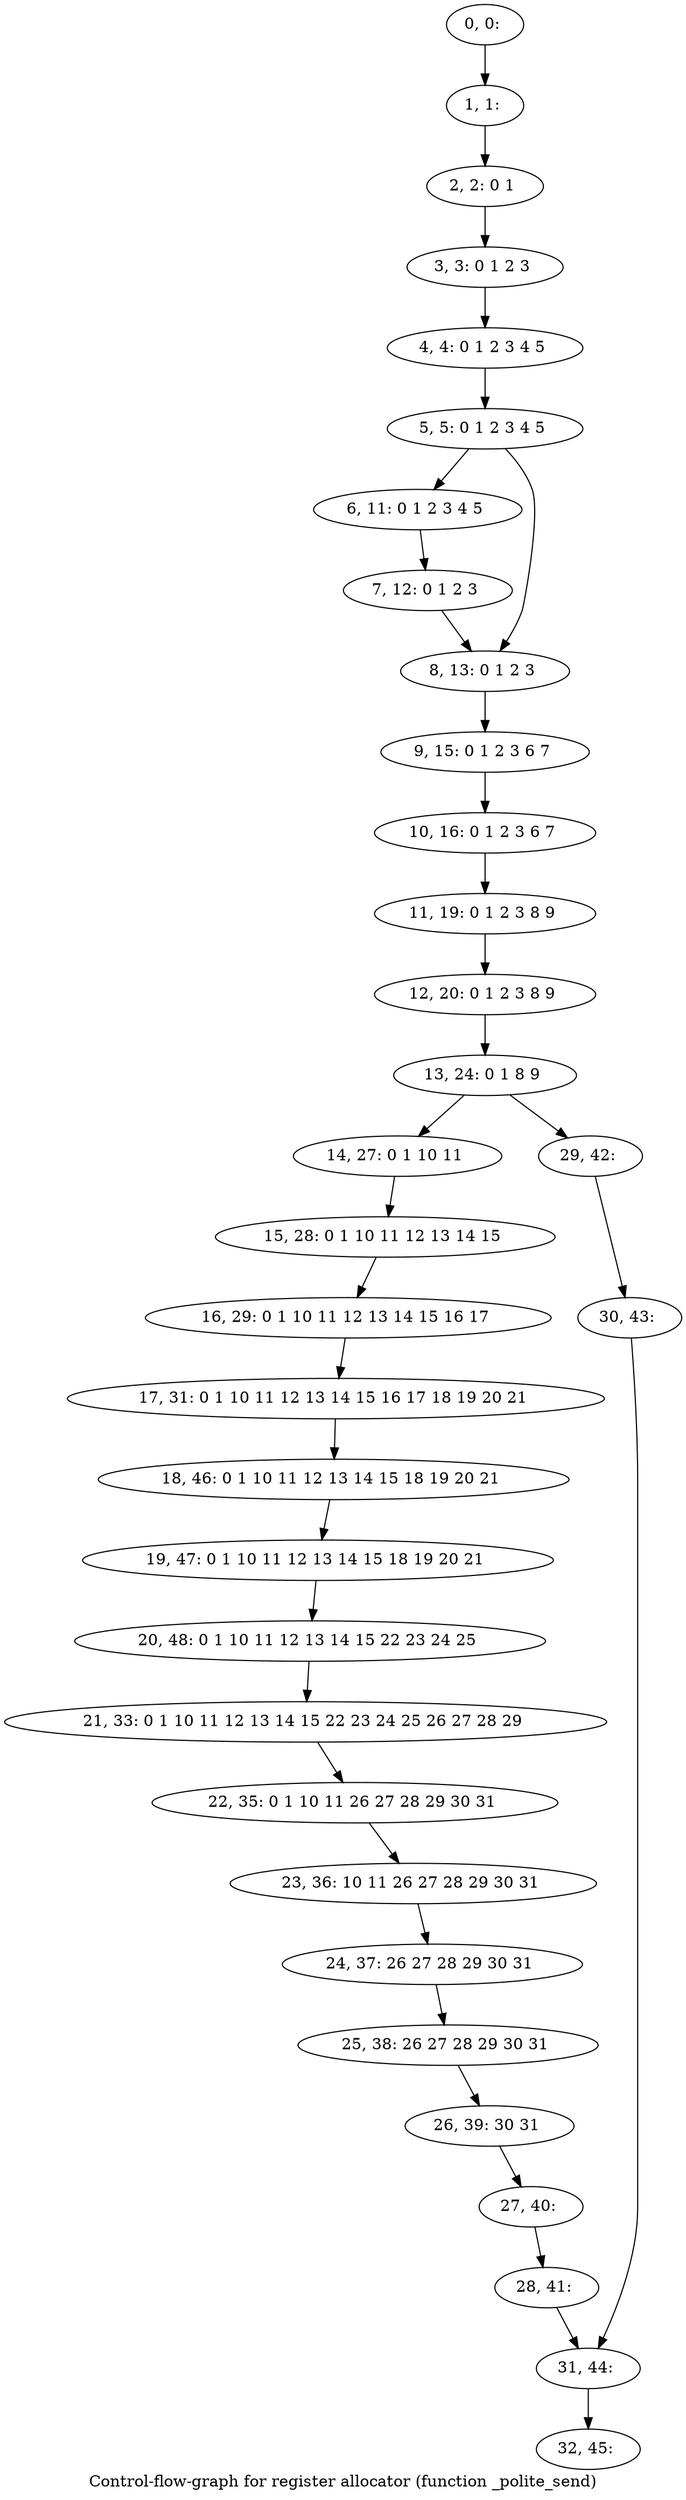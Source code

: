 digraph G {
graph [label="Control-flow-graph for register allocator (function _polite_send)"]
0[label="0, 0: "];
1[label="1, 1: "];
2[label="2, 2: 0 1 "];
3[label="3, 3: 0 1 2 3 "];
4[label="4, 4: 0 1 2 3 4 5 "];
5[label="5, 5: 0 1 2 3 4 5 "];
6[label="6, 11: 0 1 2 3 4 5 "];
7[label="7, 12: 0 1 2 3 "];
8[label="8, 13: 0 1 2 3 "];
9[label="9, 15: 0 1 2 3 6 7 "];
10[label="10, 16: 0 1 2 3 6 7 "];
11[label="11, 19: 0 1 2 3 8 9 "];
12[label="12, 20: 0 1 2 3 8 9 "];
13[label="13, 24: 0 1 8 9 "];
14[label="14, 27: 0 1 10 11 "];
15[label="15, 28: 0 1 10 11 12 13 14 15 "];
16[label="16, 29: 0 1 10 11 12 13 14 15 16 17 "];
17[label="17, 31: 0 1 10 11 12 13 14 15 16 17 18 19 20 21 "];
18[label="18, 46: 0 1 10 11 12 13 14 15 18 19 20 21 "];
19[label="19, 47: 0 1 10 11 12 13 14 15 18 19 20 21 "];
20[label="20, 48: 0 1 10 11 12 13 14 15 22 23 24 25 "];
21[label="21, 33: 0 1 10 11 12 13 14 15 22 23 24 25 26 27 28 29 "];
22[label="22, 35: 0 1 10 11 26 27 28 29 30 31 "];
23[label="23, 36: 10 11 26 27 28 29 30 31 "];
24[label="24, 37: 26 27 28 29 30 31 "];
25[label="25, 38: 26 27 28 29 30 31 "];
26[label="26, 39: 30 31 "];
27[label="27, 40: "];
28[label="28, 41: "];
29[label="29, 42: "];
30[label="30, 43: "];
31[label="31, 44: "];
32[label="32, 45: "];
0->1 ;
1->2 ;
2->3 ;
3->4 ;
4->5 ;
5->6 ;
5->8 ;
6->7 ;
7->8 ;
8->9 ;
9->10 ;
10->11 ;
11->12 ;
12->13 ;
13->14 ;
13->29 ;
14->15 ;
15->16 ;
16->17 ;
17->18 ;
18->19 ;
19->20 ;
20->21 ;
21->22 ;
22->23 ;
23->24 ;
24->25 ;
25->26 ;
26->27 ;
27->28 ;
28->31 ;
29->30 ;
30->31 ;
31->32 ;
}
